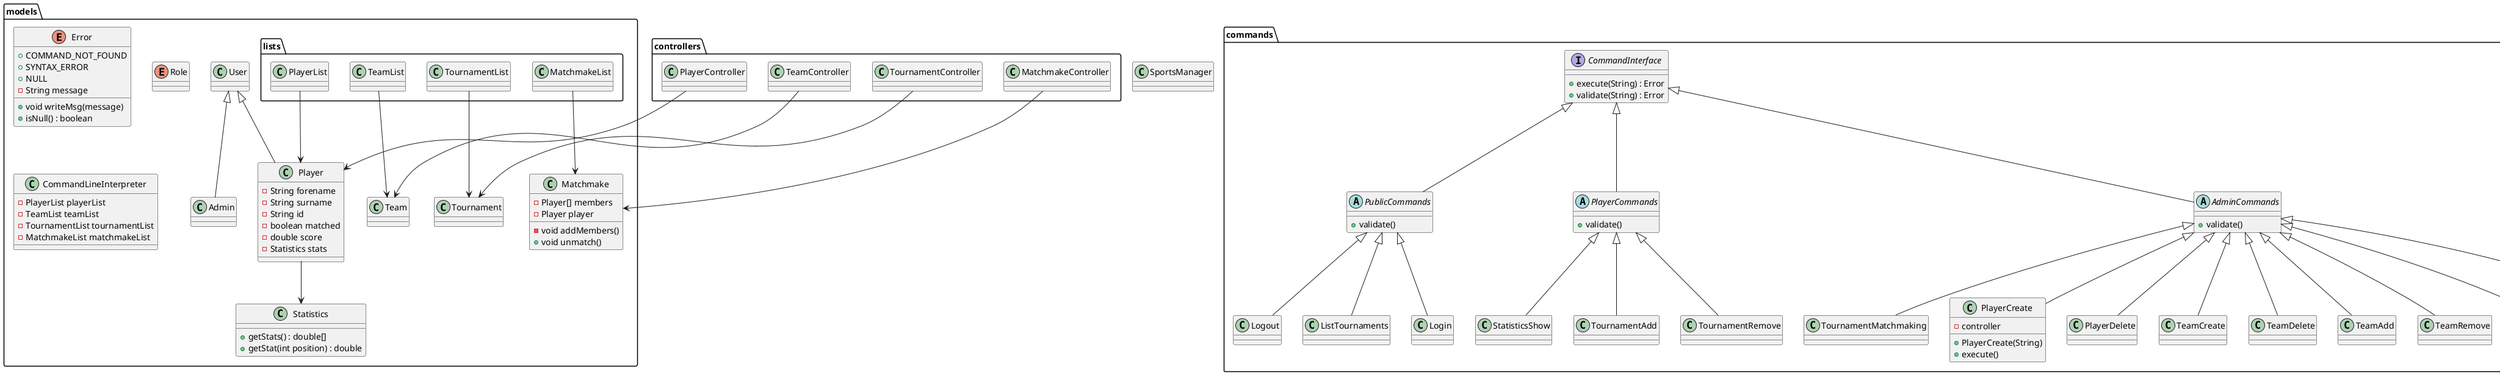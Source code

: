 @startuml Practica2UML

class SportsManager

package models {

  enum Error {
    + COMMAND_NOT_FOUND
    + SYNTAX_ERROR
    + NULL
    - String message
    + void writeMsg(message)
    + isNull() : boolean
  }

  enum Role
  
  class User {
  
  }
  
  class Player {
    - String forename 
    - String surname
    - String id
    - boolean matched 
    - double score 
    - Statistics stats
  }
  
  class Admin {
  
  }
  
  class Team {
  
  }
  
  class Tournament {
  
  }
  
  class Matchmake {
    - Player[] members
    - Player player
    - void addMembers()
    + void unmatch()
  }
  
  class Statistics {
    + getStats() : double[]
    + getStat(int position) : double
  }
  
  class CommandLineInterpreter {
    - PlayerList playerList
    - TeamList teamList
    - TournamentList tournamentList
    - MatchmakeList matchmakeList    
  }
  
  package lists {
    class PlayerList {
    
    }
    
    class TeamList {
    
    }
    
    class TournamentList {
    
    }
    
    class MatchmakeList {
    
    }
  }
}

package commands {
  interface CommandInterface {
    +execute(String) : Error
    +validate(String) : Error
  }

  abstract AdminCommands {
    +validate()
  }

  abstract PublicCommands {
    +validate()
  }

  abstract PlayerCommands {
    +validate()
  }
  
  class PlayerCreate {
    -controller
    +PlayerCreate(String)
    +execute()
  }
  
  
  class PlayerDelete
  class TeamCreate
  class TeamDelete
  class TeamAdd
  class TeamRemove
  class TournamentCreate
  class TournamentDelete
  class TournamentAdd
  class TournamentRemove
  class TournamentMatchmaking
  class ListTournaments
  class StatisticsShow
  class Login
  class Logout
  
}

package views {

  

  class ErrorView {

  }

  class CLIView
  abstract View
}

package controllers {
  class PlayerController
  class TeamController
  class TournamentController
  class MatchmakeController
}

PlayerList -down-> Player
TeamList -down-> Team
TournamentList -down-> Tournament
MatchmakeList -down-> Matchmake
User <|-down- Player 
User <|-down- Admin
Player -down-> Statistics

CommandInterface <|-down- AdminCommands
CommandInterface <|-down- PublicCommands
CommandInterface <|-down- PlayerCommands

AdminCommands <|-down- PlayerCreate
AdminCommands <|-down- PlayerDelete
AdminCommands <|-down- TeamCreate
AdminCommands <|-down- TeamDelete
AdminCommands <|-down- TeamAdd
AdminCommands <|-down- TeamRemove
AdminCommands <|-down- TournamentCreate
AdminCommands <|-down- TournamentDelete
AdminCommands <|-down- TournamentMatchmaking

PlayerCommands <|-down- TournamentAdd
PlayerCommands <|-down- TournamentRemove
PlayerCommands <|-down- StatisticsShow

PublicCommands <|-down- Login
PublicCommands <|-down- Logout
PublicCommands <|-down- ListTournaments

PlayerController -down-> Player
TeamController -down-> Team
TournamentController -down-> Tournament
MatchmakeController -down-> Matchmake

View <|-down- CLIView
View <|-down- ErrorView

@enduml